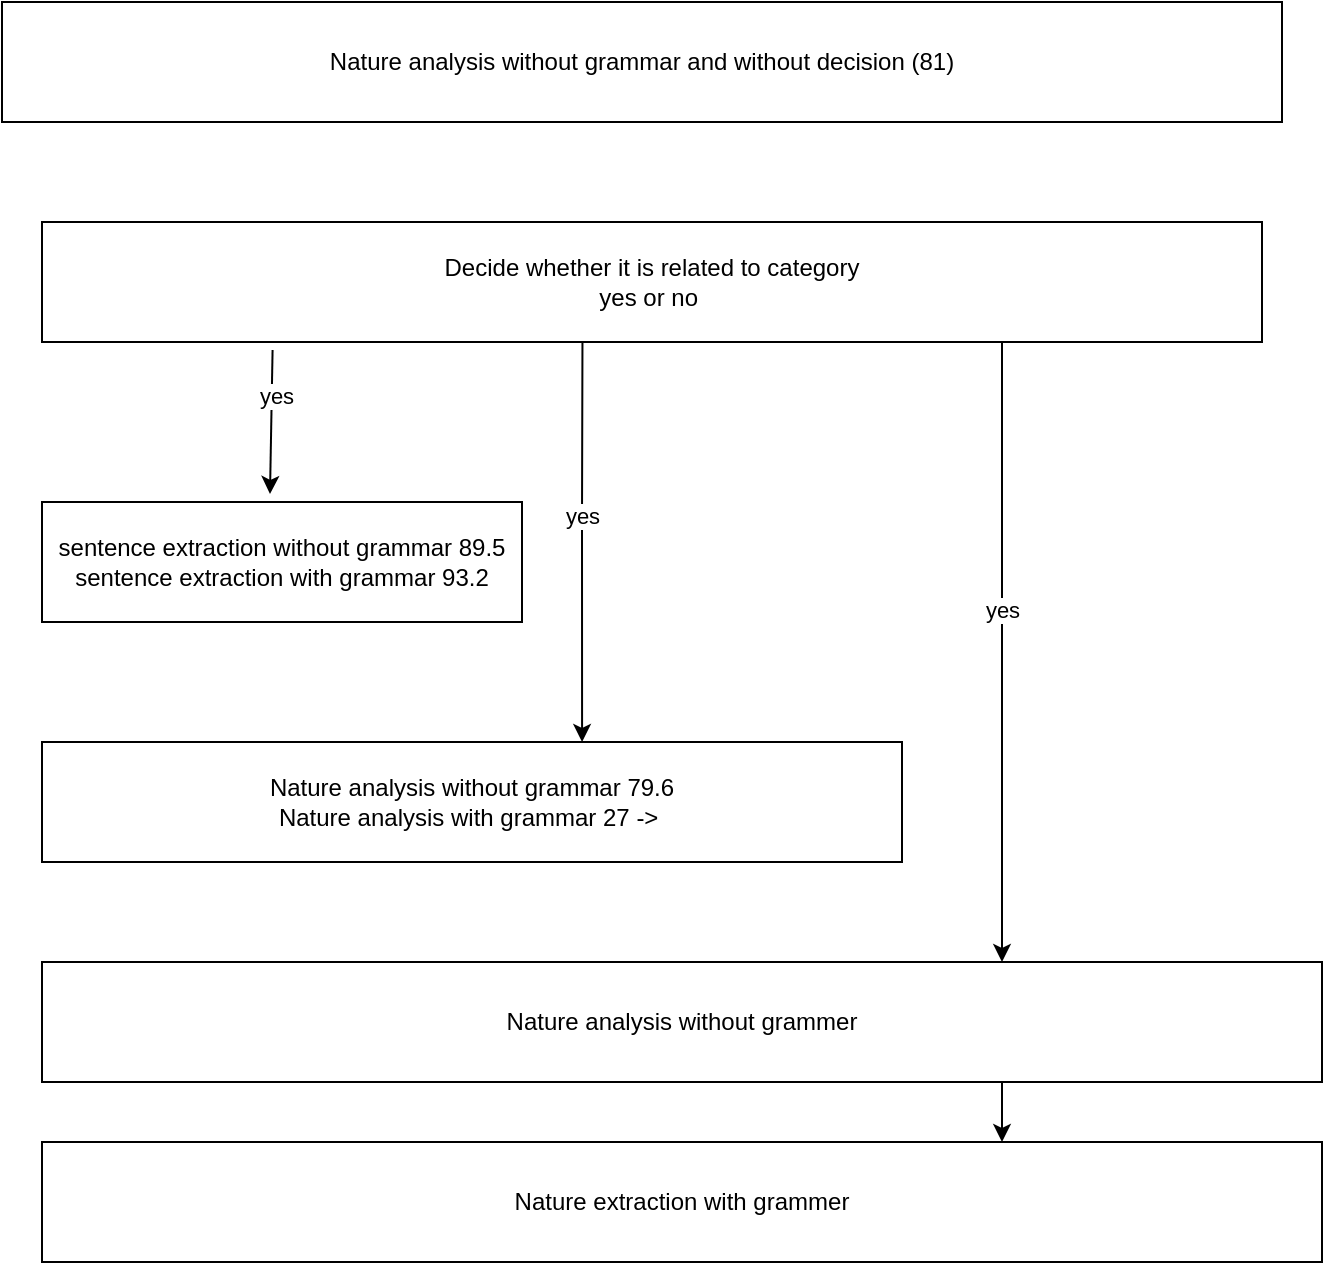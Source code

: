 <mxfile version="24.4.4" type="github">
  <diagram name="Page-1" id="cmm4CG6WD8H9nOfJ1Ax9">
    <mxGraphModel dx="1434" dy="780" grid="1" gridSize="10" guides="1" tooltips="1" connect="1" arrows="1" fold="1" page="1" pageScale="1" pageWidth="827" pageHeight="1169" math="0" shadow="0">
      <root>
        <mxCell id="0" />
        <mxCell id="1" parent="0" />
        <mxCell id="6e6QBMLJj0E-vSI6N6rb-1" value="Decide whether it is related to category&lt;div&gt;yes or no&amp;nbsp;&lt;/div&gt;" style="rounded=0;whiteSpace=wrap;html=1;" vertex="1" parent="1">
          <mxGeometry x="100" y="480" width="610" height="60" as="geometry" />
        </mxCell>
        <mxCell id="6e6QBMLJj0E-vSI6N6rb-4" value="sentence extraction without grammar 89.5&lt;div&gt;sentence extraction with grammar&amp;nbsp;93.2&lt;br&gt;&lt;/div&gt;" style="rounded=0;whiteSpace=wrap;html=1;" vertex="1" parent="1">
          <mxGeometry x="100" y="620" width="240" height="60" as="geometry" />
        </mxCell>
        <mxCell id="6e6QBMLJj0E-vSI6N6rb-5" value="" style="endArrow=classic;html=1;rounded=0;entryX=0.628;entryY=0;entryDx=0;entryDy=0;entryPerimeter=0;exitX=0.443;exitY=1;exitDx=0;exitDy=0;exitPerimeter=0;" edge="1" parent="1" source="6e6QBMLJj0E-vSI6N6rb-1" target="6e6QBMLJj0E-vSI6N6rb-9">
          <mxGeometry width="50" height="50" relative="1" as="geometry">
            <mxPoint x="370" y="550" as="sourcePoint" />
            <mxPoint x="370" y="730" as="targetPoint" />
            <Array as="points">
              <mxPoint x="370" y="630" />
            </Array>
          </mxGeometry>
        </mxCell>
        <mxCell id="6e6QBMLJj0E-vSI6N6rb-8" value="yes" style="edgeLabel;html=1;align=center;verticalAlign=middle;resizable=0;points=[];" vertex="1" connectable="0" parent="6e6QBMLJj0E-vSI6N6rb-5">
          <mxGeometry x="-0.136" relative="1" as="geometry">
            <mxPoint as="offset" />
          </mxGeometry>
        </mxCell>
        <mxCell id="6e6QBMLJj0E-vSI6N6rb-6" value="" style="endArrow=classic;html=1;rounded=0;exitX=0.189;exitY=1.067;exitDx=0;exitDy=0;exitPerimeter=0;entryX=0.475;entryY=-0.067;entryDx=0;entryDy=0;entryPerimeter=0;" edge="1" parent="1" source="6e6QBMLJj0E-vSI6N6rb-1" target="6e6QBMLJj0E-vSI6N6rb-4">
          <mxGeometry width="50" height="50" relative="1" as="geometry">
            <mxPoint x="230" y="550" as="sourcePoint" />
            <mxPoint x="224" y="621" as="targetPoint" />
          </mxGeometry>
        </mxCell>
        <mxCell id="6e6QBMLJj0E-vSI6N6rb-7" value="yes" style="edgeLabel;html=1;align=center;verticalAlign=middle;resizable=0;points=[];" vertex="1" connectable="0" parent="6e6QBMLJj0E-vSI6N6rb-6">
          <mxGeometry x="-0.358" y="2" relative="1" as="geometry">
            <mxPoint as="offset" />
          </mxGeometry>
        </mxCell>
        <mxCell id="6e6QBMLJj0E-vSI6N6rb-9" value="Nature analysis without grammar 79.6&lt;br&gt;Nature analysis with grammar 27 -&amp;gt;&amp;nbsp;" style="rounded=0;whiteSpace=wrap;html=1;" vertex="1" parent="1">
          <mxGeometry x="100" y="740" width="430" height="60" as="geometry" />
        </mxCell>
        <mxCell id="6e6QBMLJj0E-vSI6N6rb-10" value="Nature analysis without grammar and without decision (81)" style="rounded=0;whiteSpace=wrap;html=1;" vertex="1" parent="1">
          <mxGeometry x="80" y="370" width="640" height="60" as="geometry" />
        </mxCell>
        <mxCell id="6e6QBMLJj0E-vSI6N6rb-11" value="" style="endArrow=classic;html=1;rounded=0;exitX=0.443;exitY=1;exitDx=0;exitDy=0;exitPerimeter=0;" edge="1" parent="1">
          <mxGeometry width="50" height="50" relative="1" as="geometry">
            <mxPoint x="580" y="540" as="sourcePoint" />
            <mxPoint x="580" y="850" as="targetPoint" />
            <Array as="points">
              <mxPoint x="580" y="630" />
            </Array>
          </mxGeometry>
        </mxCell>
        <mxCell id="6e6QBMLJj0E-vSI6N6rb-12" value="yes" style="edgeLabel;html=1;align=center;verticalAlign=middle;resizable=0;points=[];" vertex="1" connectable="0" parent="6e6QBMLJj0E-vSI6N6rb-11">
          <mxGeometry x="-0.136" relative="1" as="geometry">
            <mxPoint as="offset" />
          </mxGeometry>
        </mxCell>
        <mxCell id="6e6QBMLJj0E-vSI6N6rb-13" value="Nature analysis without grammer" style="rounded=0;whiteSpace=wrap;html=1;" vertex="1" parent="1">
          <mxGeometry x="100" y="850" width="640" height="60" as="geometry" />
        </mxCell>
        <mxCell id="6e6QBMLJj0E-vSI6N6rb-14" value="Nature extraction with grammer" style="rounded=0;whiteSpace=wrap;html=1;" vertex="1" parent="1">
          <mxGeometry x="100" y="940" width="640" height="60" as="geometry" />
        </mxCell>
        <mxCell id="6e6QBMLJj0E-vSI6N6rb-17" value="" style="endArrow=classic;html=1;rounded=0;entryX=0.75;entryY=0;entryDx=0;entryDy=0;exitX=0.75;exitY=1;exitDx=0;exitDy=0;" edge="1" parent="1" source="6e6QBMLJj0E-vSI6N6rb-13" target="6e6QBMLJj0E-vSI6N6rb-14">
          <mxGeometry width="50" height="50" relative="1" as="geometry">
            <mxPoint x="390" y="830" as="sourcePoint" />
            <mxPoint x="440" y="780" as="targetPoint" />
          </mxGeometry>
        </mxCell>
      </root>
    </mxGraphModel>
  </diagram>
</mxfile>
